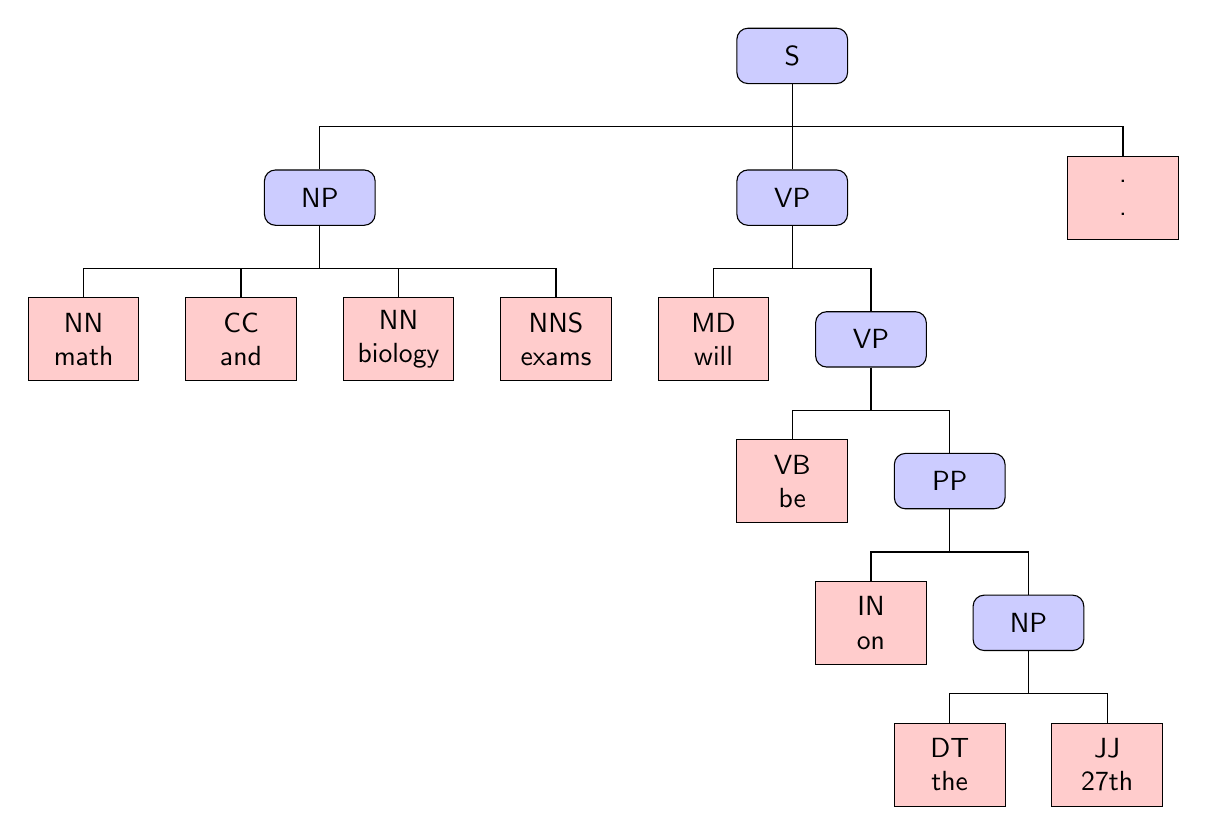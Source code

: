 \begin{tikzpicture}[
-,>=stealth',
level/.style={sibling distance = 2cm, level distance = 1.8cm},
%level 1/.style={sibling distance=8cm},
%level 2/.style={sibling distance=4cm}, 
%level 3/.style={sibling distance=4cm}, 
treenode/.style = {align=center, inner sep=0pt, text centered, font=\sffamily},
arn_n/.style = {treenode, rectangle, rounded corners, draw=black,  fill=blue!20, minimum width=4em, minimum height = 2em},
arn_x/.style = {arn_n, fill=red!20, minimum height=3em, rounded corners=0},
edge from parent fork down
]
\node [arn_n] {S}
child[sibling distance = 6cm]{ node [arn_n] {NP}
child{ node [arn_x] {NN\\ math}}
child{ node [arn_x] {CC\\ and}}
child{ node [arn_x] {NN\\ biology}}
child{ node [arn_x] {NNS\\ exams}}}
child{ node [arn_n] {VP}
child{ node [arn_x] {MD\\ will}}
child{ node [arn_n] {VP}
child{ node [arn_x] {VB\\ be}}
child{ node [arn_n] {PP}
child{ node [arn_x] {IN\\ on}}
child{ node [arn_n] {NP}
child{ node [arn_x] {DT\\ the}}
child{ node [arn_x] {JJ\\ 27th}}}}}}
child[sibling distance = 4.2cm]{ node [arn_x] {.\\ .}};
\end{tikzpicture}